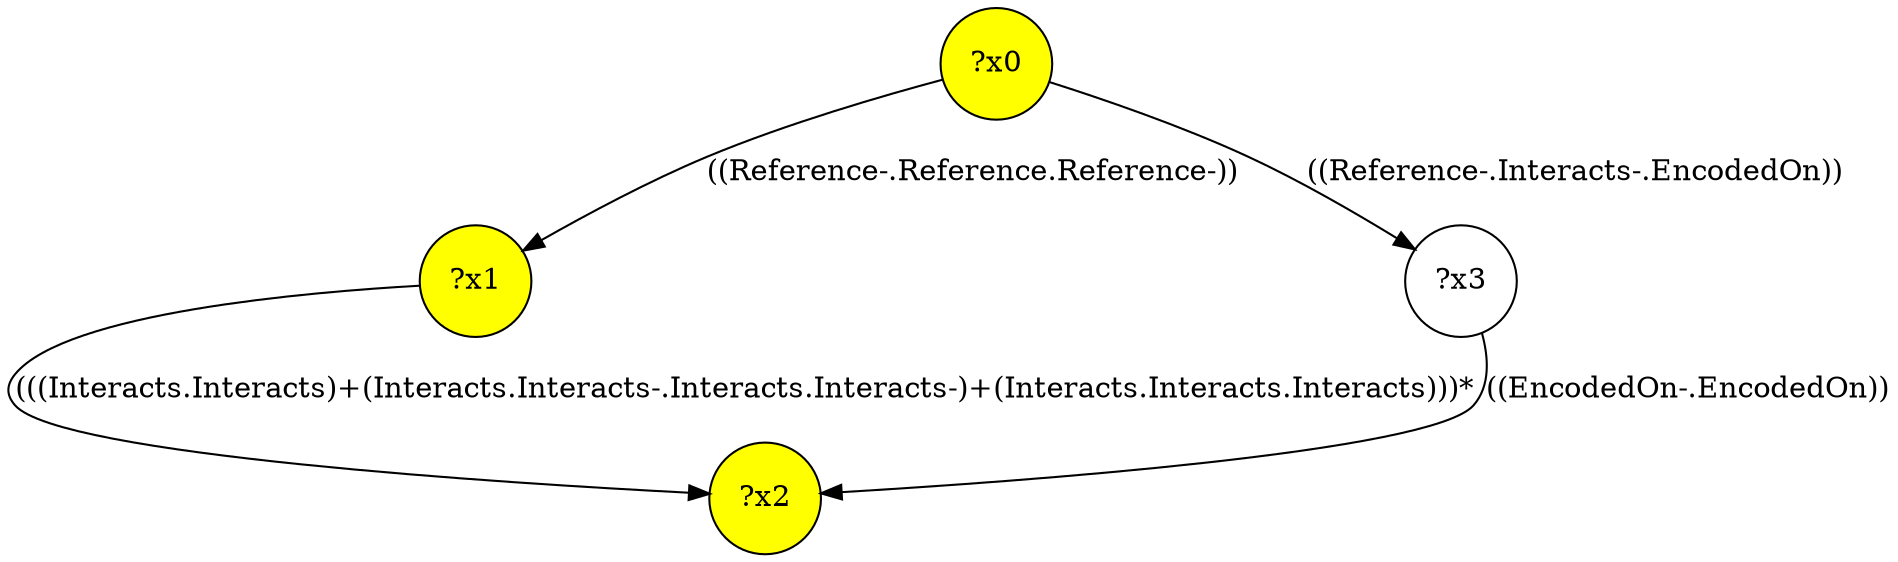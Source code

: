 digraph g {
	x2 [fillcolor="yellow", style="filled," shape=circle, label="?x2"];
	x1 [fillcolor="yellow", style="filled," shape=circle, label="?x1"];
	x0 [fillcolor="yellow", style="filled," shape=circle, label="?x0"];
	x0 -> x1 [label="((Reference-.Reference.Reference-))"];
	x1 -> x2 [label="(((Interacts.Interacts)+(Interacts.Interacts-.Interacts.Interacts-)+(Interacts.Interacts.Interacts)))*"];
	x3 [shape=circle, label="?x3"];
	x0 -> x3 [label="((Reference-.Interacts-.EncodedOn))"];
	x3 -> x2 [label="((EncodedOn-.EncodedOn))"];
}
